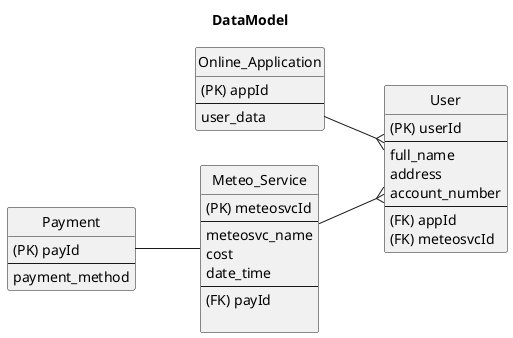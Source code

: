 @startuml

title DataModel
left to right direction
hide circle

entity "User" as user {
    (PK) userId
    --
    full_name
    address
    account_number
    --
    (FK) appId
    (FK) meteosvcId
}

entity "Online_Application" as onlineapp {
    (PK) appId
    --
    user_data
}

entity "Meteo_Service" as meteosvc {
    (PK) meteosvcId
    --
    meteosvc_name
    cost
    date_time
    --
    (FK) payId

}

entity "Payment" as payment {
    (PK) payId
    --
    payment_method
}

onlineapp --{ user

meteosvc --{ user

payment -- meteosvc

@enduml
